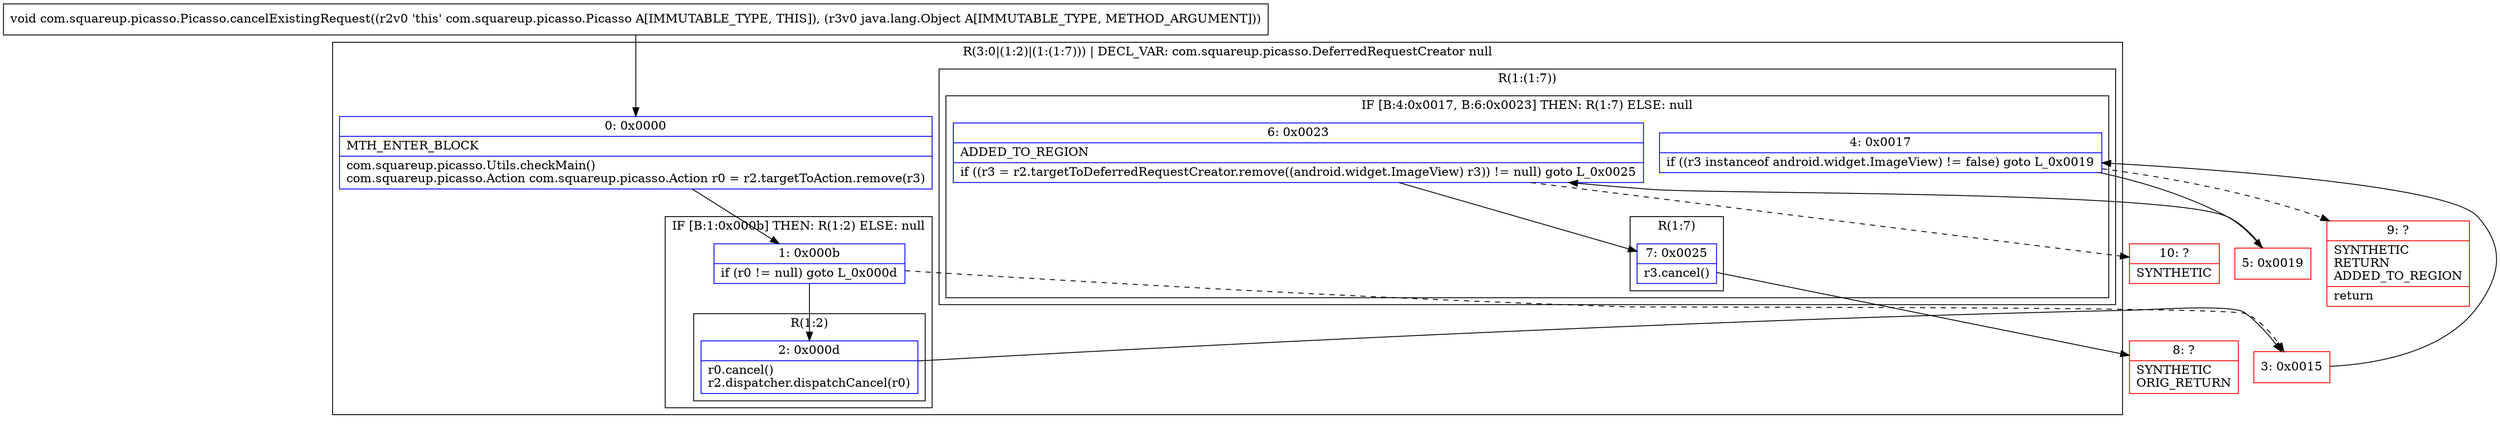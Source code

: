 digraph "CFG forcom.squareup.picasso.Picasso.cancelExistingRequest(Ljava\/lang\/Object;)V" {
subgraph cluster_Region_1526677145 {
label = "R(3:0|(1:2)|(1:(1:7))) | DECL_VAR: com.squareup.picasso.DeferredRequestCreator null\l";
node [shape=record,color=blue];
Node_0 [shape=record,label="{0\:\ 0x0000|MTH_ENTER_BLOCK\l|com.squareup.picasso.Utils.checkMain()\lcom.squareup.picasso.Action com.squareup.picasso.Action r0 = r2.targetToAction.remove(r3)\l}"];
subgraph cluster_IfRegion_531713435 {
label = "IF [B:1:0x000b] THEN: R(1:2) ELSE: null";
node [shape=record,color=blue];
Node_1 [shape=record,label="{1\:\ 0x000b|if (r0 != null) goto L_0x000d\l}"];
subgraph cluster_Region_932684100 {
label = "R(1:2)";
node [shape=record,color=blue];
Node_2 [shape=record,label="{2\:\ 0x000d|r0.cancel()\lr2.dispatcher.dispatchCancel(r0)\l}"];
}
}
subgraph cluster_Region_533274240 {
label = "R(1:(1:7))";
node [shape=record,color=blue];
subgraph cluster_IfRegion_797613843 {
label = "IF [B:4:0x0017, B:6:0x0023] THEN: R(1:7) ELSE: null";
node [shape=record,color=blue];
Node_4 [shape=record,label="{4\:\ 0x0017|if ((r3 instanceof android.widget.ImageView) != false) goto L_0x0019\l}"];
Node_6 [shape=record,label="{6\:\ 0x0023|ADDED_TO_REGION\l|if ((r3 = r2.targetToDeferredRequestCreator.remove((android.widget.ImageView) r3)) != null) goto L_0x0025\l}"];
subgraph cluster_Region_1174506100 {
label = "R(1:7)";
node [shape=record,color=blue];
Node_7 [shape=record,label="{7\:\ 0x0025|r3.cancel()\l}"];
}
}
}
}
Node_3 [shape=record,color=red,label="{3\:\ 0x0015}"];
Node_5 [shape=record,color=red,label="{5\:\ 0x0019}"];
Node_8 [shape=record,color=red,label="{8\:\ ?|SYNTHETIC\lORIG_RETURN\l}"];
Node_9 [shape=record,color=red,label="{9\:\ ?|SYNTHETIC\lRETURN\lADDED_TO_REGION\l|return\l}"];
Node_10 [shape=record,color=red,label="{10\:\ ?|SYNTHETIC\l}"];
MethodNode[shape=record,label="{void com.squareup.picasso.Picasso.cancelExistingRequest((r2v0 'this' com.squareup.picasso.Picasso A[IMMUTABLE_TYPE, THIS]), (r3v0 java.lang.Object A[IMMUTABLE_TYPE, METHOD_ARGUMENT])) }"];
MethodNode -> Node_0;
Node_0 -> Node_1;
Node_1 -> Node_2;
Node_1 -> Node_3[style=dashed];
Node_2 -> Node_3;
Node_4 -> Node_5;
Node_4 -> Node_9[style=dashed];
Node_6 -> Node_7;
Node_6 -> Node_10[style=dashed];
Node_7 -> Node_8;
Node_3 -> Node_4;
Node_5 -> Node_6;
}

